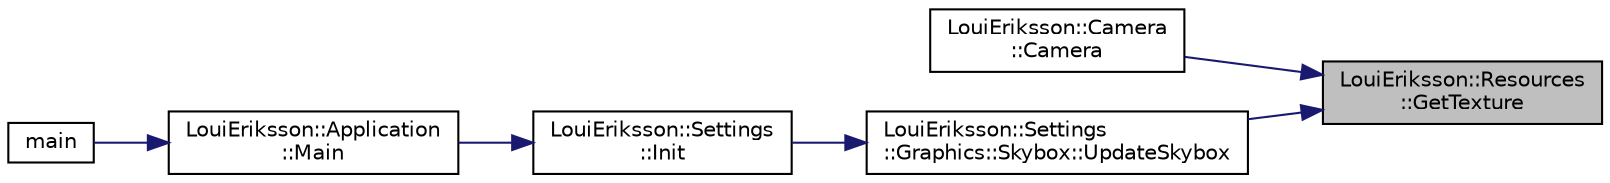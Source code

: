 digraph "LouiEriksson::Resources::GetTexture"
{
 // LATEX_PDF_SIZE
  edge [fontname="Helvetica",fontsize="10",labelfontname="Helvetica",labelfontsize="10"];
  node [fontname="Helvetica",fontsize="10",shape=record];
  rankdir="RL";
  Node1 [label="LouiEriksson::Resources\l::GetTexture",height=0.2,width=0.4,color="black", fillcolor="grey75", style="filled", fontcolor="black",tooltip=" "];
  Node1 -> Node2 [dir="back",color="midnightblue",fontsize="10",style="solid"];
  Node2 [label="LouiEriksson::Camera\l::Camera",height=0.2,width=0.4,color="black", fillcolor="white", style="filled",URL="$class_loui_eriksson_1_1_camera.html#a08d31b3cf2fcd1434601b390bf739cf4",tooltip=" "];
  Node1 -> Node3 [dir="back",color="midnightblue",fontsize="10",style="solid"];
  Node3 [label="LouiEriksson::Settings\l::Graphics::Skybox::UpdateSkybox",height=0.2,width=0.4,color="black", fillcolor="white", style="filled",URL="$struct_loui_eriksson_1_1_settings_1_1_graphics_1_1_skybox.html#aefe5367353ec24123a46bf1632afc8d8",tooltip=" "];
  Node3 -> Node4 [dir="back",color="midnightblue",fontsize="10",style="solid"];
  Node4 [label="LouiEriksson::Settings\l::Init",height=0.2,width=0.4,color="black", fillcolor="white", style="filled",URL="$class_loui_eriksson_1_1_settings.html#a99f22abc6c114e19c20a05806daa8090",tooltip="Intialise settings on application start."];
  Node4 -> Node5 [dir="back",color="midnightblue",fontsize="10",style="solid"];
  Node5 [label="LouiEriksson::Application\l::Main",height=0.2,width=0.4,color="black", fillcolor="white", style="filled",URL="$class_loui_eriksson_1_1_application.html#a3cd3d52cd7a0b2520ab7b53159214657",tooltip="Main function of the application."];
  Node5 -> Node6 [dir="back",color="midnightblue",fontsize="10",style="solid"];
  Node6 [label="main",height=0.2,width=0.4,color="black", fillcolor="white", style="filled",URL="$main_8cpp.html#ada43c5bcc6e53f1ba4a4ae205e0f24c6",tooltip="Entry point for the program."];
}
